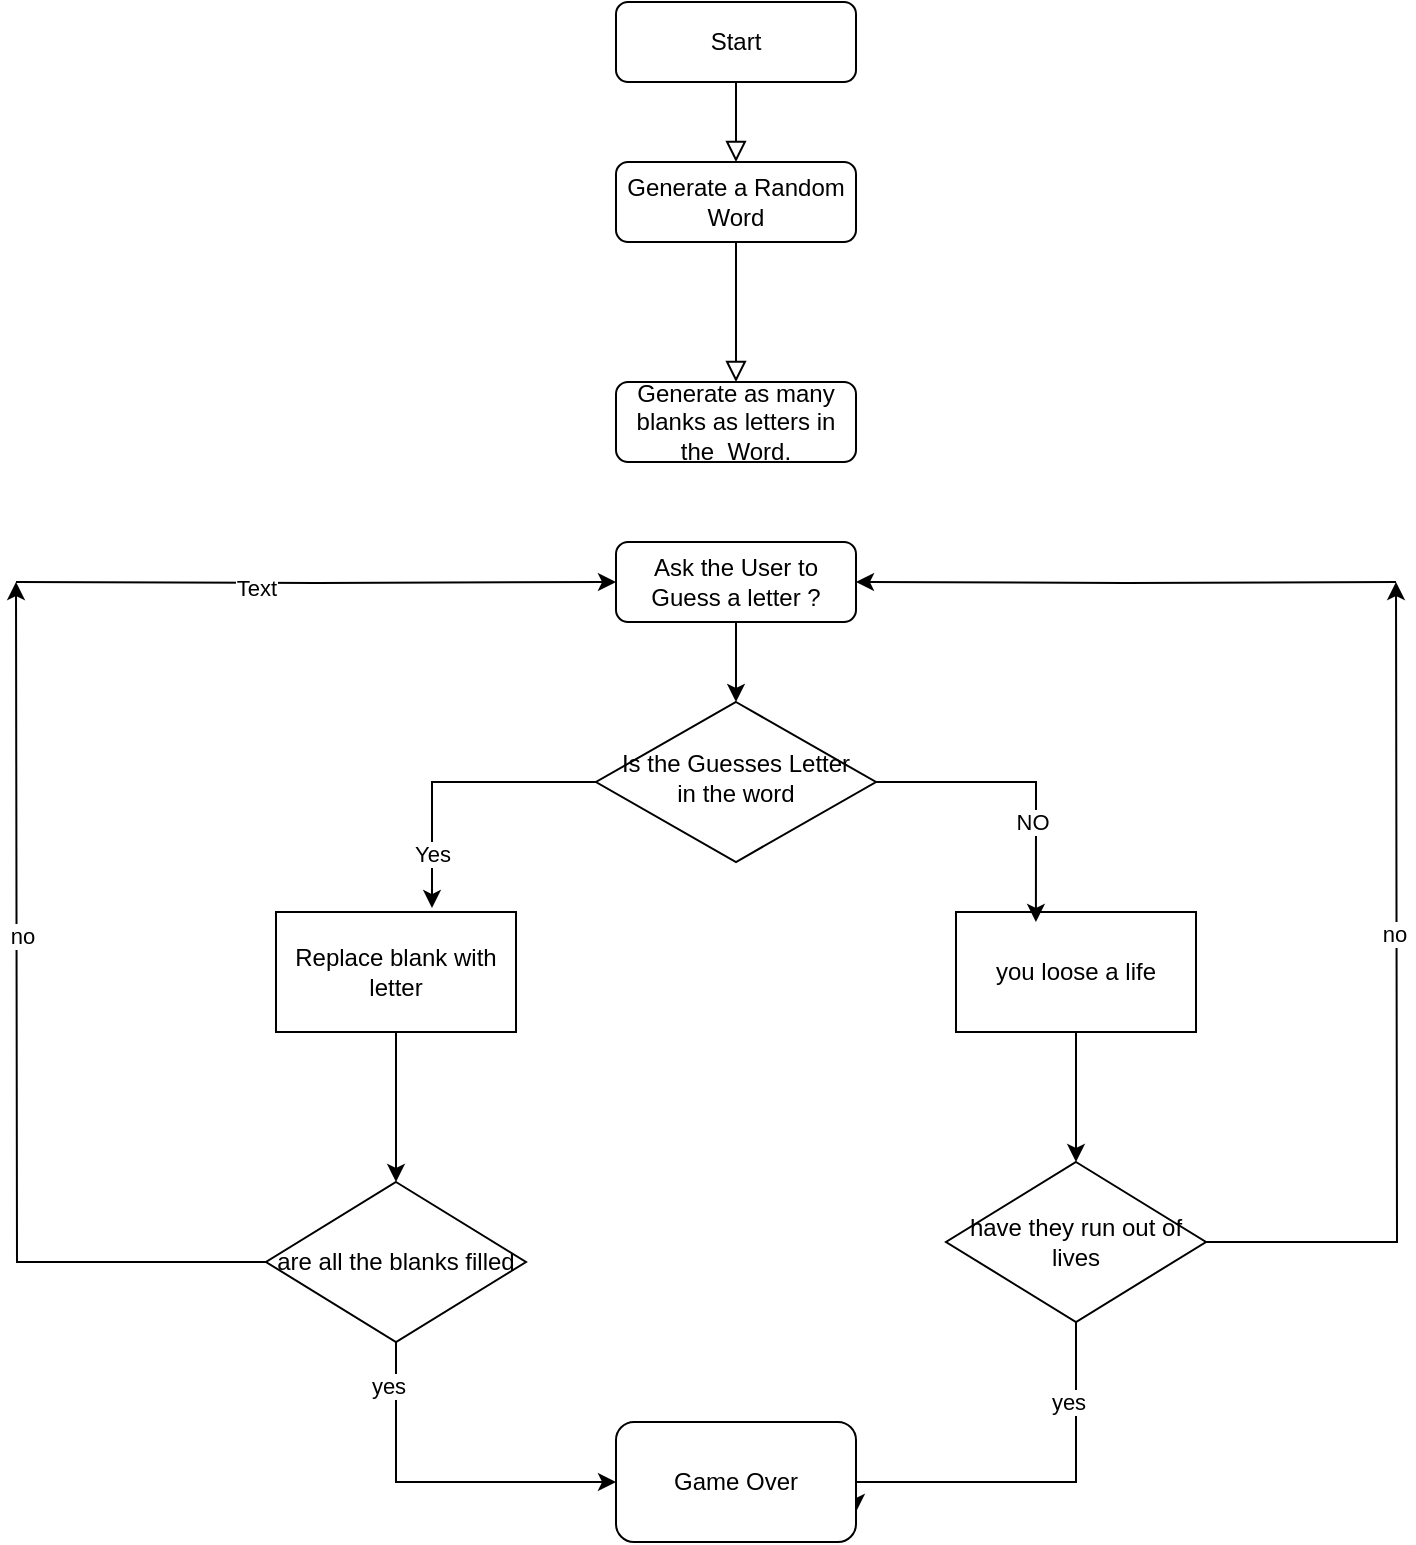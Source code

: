 <mxfile version="21.8.0" type="github">
  <diagram id="C5RBs43oDa-KdzZeNtuy" name="Page-1">
    <mxGraphModel dx="2074" dy="1110" grid="1" gridSize="10" guides="1" tooltips="1" connect="1" arrows="1" fold="1" page="1" pageScale="1" pageWidth="827" pageHeight="1169" math="0" shadow="0">
      <root>
        <mxCell id="WIyWlLk6GJQsqaUBKTNV-0" />
        <mxCell id="WIyWlLk6GJQsqaUBKTNV-1" parent="WIyWlLk6GJQsqaUBKTNV-0" />
        <mxCell id="WIyWlLk6GJQsqaUBKTNV-3" value="Start" style="rounded=1;whiteSpace=wrap;html=1;fontSize=12;glass=0;strokeWidth=1;shadow=0;" parent="WIyWlLk6GJQsqaUBKTNV-1" vertex="1">
          <mxGeometry x="370" y="70" width="120" height="40" as="geometry" />
        </mxCell>
        <mxCell id="WIyWlLk6GJQsqaUBKTNV-10" value="Is the Guesses Letter &lt;br&gt;in the word" style="rhombus;whiteSpace=wrap;html=1;shadow=0;fontFamily=Helvetica;fontSize=12;align=center;strokeWidth=1;spacing=6;spacingTop=-4;" parent="WIyWlLk6GJQsqaUBKTNV-1" vertex="1">
          <mxGeometry x="360" y="420" width="140" height="80" as="geometry" />
        </mxCell>
        <mxCell id="Zx8JOjYVk4zBHH_2p9Wo-4" value="" style="edgeStyle=orthogonalEdgeStyle;rounded=0;orthogonalLoop=1;jettySize=auto;html=1;" edge="1" parent="WIyWlLk6GJQsqaUBKTNV-1" source="WIyWlLk6GJQsqaUBKTNV-11" target="WIyWlLk6GJQsqaUBKTNV-10">
          <mxGeometry relative="1" as="geometry" />
        </mxCell>
        <mxCell id="Zx8JOjYVk4zBHH_2p9Wo-22" style="edgeStyle=orthogonalEdgeStyle;rounded=0;orthogonalLoop=1;jettySize=auto;html=1;exitX=0;exitY=0.5;exitDx=0;exitDy=0;entryX=0;entryY=0.5;entryDx=0;entryDy=0;" edge="1" parent="WIyWlLk6GJQsqaUBKTNV-1" target="WIyWlLk6GJQsqaUBKTNV-11">
          <mxGeometry relative="1" as="geometry">
            <mxPoint x="70" y="360" as="sourcePoint" />
          </mxGeometry>
        </mxCell>
        <mxCell id="Zx8JOjYVk4zBHH_2p9Wo-23" value="Text" style="edgeLabel;html=1;align=center;verticalAlign=middle;resizable=0;points=[];" vertex="1" connectable="0" parent="Zx8JOjYVk4zBHH_2p9Wo-22">
          <mxGeometry x="-0.201" y="-2" relative="1" as="geometry">
            <mxPoint as="offset" />
          </mxGeometry>
        </mxCell>
        <mxCell id="Zx8JOjYVk4zBHH_2p9Wo-25" style="edgeStyle=orthogonalEdgeStyle;rounded=0;orthogonalLoop=1;jettySize=auto;html=1;exitX=1;exitY=0.5;exitDx=0;exitDy=0;entryX=1;entryY=0.5;entryDx=0;entryDy=0;" edge="1" parent="WIyWlLk6GJQsqaUBKTNV-1" target="WIyWlLk6GJQsqaUBKTNV-11">
          <mxGeometry relative="1" as="geometry">
            <mxPoint x="760" y="360" as="sourcePoint" />
          </mxGeometry>
        </mxCell>
        <mxCell id="WIyWlLk6GJQsqaUBKTNV-11" value="Ask the User to Guess a letter ?" style="rounded=1;whiteSpace=wrap;html=1;fontSize=12;glass=0;strokeWidth=1;shadow=0;" parent="WIyWlLk6GJQsqaUBKTNV-1" vertex="1">
          <mxGeometry x="370" y="340" width="120" height="40" as="geometry" />
        </mxCell>
        <mxCell id="Zx8JOjYVk4zBHH_2p9Wo-1" value="" style="rounded=0;html=1;jettySize=auto;orthogonalLoop=1;fontSize=11;endArrow=block;endFill=0;endSize=8;strokeWidth=1;shadow=0;labelBackgroundColor=none;edgeStyle=orthogonalEdgeStyle;" edge="1" parent="WIyWlLk6GJQsqaUBKTNV-1" source="WIyWlLk6GJQsqaUBKTNV-3" target="Zx8JOjYVk4zBHH_2p9Wo-0">
          <mxGeometry relative="1" as="geometry">
            <mxPoint x="220" y="120" as="sourcePoint" />
            <mxPoint x="230" y="290" as="targetPoint" />
          </mxGeometry>
        </mxCell>
        <mxCell id="Zx8JOjYVk4zBHH_2p9Wo-0" value="Generate a Random Word" style="rounded=1;whiteSpace=wrap;html=1;fontSize=12;glass=0;strokeWidth=1;shadow=0;" vertex="1" parent="WIyWlLk6GJQsqaUBKTNV-1">
          <mxGeometry x="370" y="150" width="120" height="40" as="geometry" />
        </mxCell>
        <mxCell id="Zx8JOjYVk4zBHH_2p9Wo-3" value="" style="rounded=0;html=1;jettySize=auto;orthogonalLoop=1;fontSize=11;endArrow=block;endFill=0;endSize=8;strokeWidth=1;shadow=0;labelBackgroundColor=none;edgeStyle=orthogonalEdgeStyle;" edge="1" parent="WIyWlLk6GJQsqaUBKTNV-1" source="Zx8JOjYVk4zBHH_2p9Wo-0" target="Zx8JOjYVk4zBHH_2p9Wo-2">
          <mxGeometry relative="1" as="geometry">
            <mxPoint x="220" y="200" as="sourcePoint" />
            <mxPoint x="220" y="270" as="targetPoint" />
          </mxGeometry>
        </mxCell>
        <mxCell id="Zx8JOjYVk4zBHH_2p9Wo-2" value="Generate as many blanks as letters in the&amp;nbsp; Word." style="rounded=1;whiteSpace=wrap;html=1;fontSize=12;glass=0;strokeWidth=1;shadow=0;" vertex="1" parent="WIyWlLk6GJQsqaUBKTNV-1">
          <mxGeometry x="370" y="260" width="120" height="40" as="geometry" />
        </mxCell>
        <mxCell id="Zx8JOjYVk4zBHH_2p9Wo-13" style="edgeStyle=orthogonalEdgeStyle;rounded=0;orthogonalLoop=1;jettySize=auto;html=1;" edge="1" parent="WIyWlLk6GJQsqaUBKTNV-1" source="Zx8JOjYVk4zBHH_2p9Wo-5" target="Zx8JOjYVk4zBHH_2p9Wo-12">
          <mxGeometry relative="1" as="geometry" />
        </mxCell>
        <mxCell id="Zx8JOjYVk4zBHH_2p9Wo-5" value="you loose a life" style="rounded=0;whiteSpace=wrap;html=1;" vertex="1" parent="WIyWlLk6GJQsqaUBKTNV-1">
          <mxGeometry x="540" y="525" width="120" height="60" as="geometry" />
        </mxCell>
        <mxCell id="Zx8JOjYVk4zBHH_2p9Wo-15" style="edgeStyle=orthogonalEdgeStyle;rounded=0;orthogonalLoop=1;jettySize=auto;html=1;exitX=0.5;exitY=1;exitDx=0;exitDy=0;" edge="1" parent="WIyWlLk6GJQsqaUBKTNV-1" source="Zx8JOjYVk4zBHH_2p9Wo-6" target="Zx8JOjYVk4zBHH_2p9Wo-14">
          <mxGeometry relative="1" as="geometry" />
        </mxCell>
        <mxCell id="Zx8JOjYVk4zBHH_2p9Wo-6" value="Replace blank with letter" style="rounded=0;whiteSpace=wrap;html=1;" vertex="1" parent="WIyWlLk6GJQsqaUBKTNV-1">
          <mxGeometry x="200" y="525" width="120" height="60" as="geometry" />
        </mxCell>
        <mxCell id="Zx8JOjYVk4zBHH_2p9Wo-7" style="edgeStyle=orthogonalEdgeStyle;rounded=0;orthogonalLoop=1;jettySize=auto;html=1;entryX=0.333;entryY=0.083;entryDx=0;entryDy=0;entryPerimeter=0;" edge="1" parent="WIyWlLk6GJQsqaUBKTNV-1" source="WIyWlLk6GJQsqaUBKTNV-10" target="Zx8JOjYVk4zBHH_2p9Wo-5">
          <mxGeometry relative="1" as="geometry" />
        </mxCell>
        <mxCell id="Zx8JOjYVk4zBHH_2p9Wo-9" value="NO" style="edgeLabel;html=1;align=center;verticalAlign=middle;resizable=0;points=[];" vertex="1" connectable="0" parent="Zx8JOjYVk4zBHH_2p9Wo-7">
          <mxGeometry x="0.334" y="-2" relative="1" as="geometry">
            <mxPoint as="offset" />
          </mxGeometry>
        </mxCell>
        <mxCell id="Zx8JOjYVk4zBHH_2p9Wo-8" style="edgeStyle=orthogonalEdgeStyle;rounded=0;orthogonalLoop=1;jettySize=auto;html=1;entryX=0.65;entryY=-0.033;entryDx=0;entryDy=0;entryPerimeter=0;" edge="1" parent="WIyWlLk6GJQsqaUBKTNV-1" source="WIyWlLk6GJQsqaUBKTNV-10" target="Zx8JOjYVk4zBHH_2p9Wo-6">
          <mxGeometry relative="1" as="geometry" />
        </mxCell>
        <mxCell id="Zx8JOjYVk4zBHH_2p9Wo-10" value="Yes" style="edgeLabel;html=1;align=center;verticalAlign=middle;resizable=0;points=[];" vertex="1" connectable="0" parent="Zx8JOjYVk4zBHH_2p9Wo-8">
          <mxGeometry x="0.622" relative="1" as="geometry">
            <mxPoint as="offset" />
          </mxGeometry>
        </mxCell>
        <mxCell id="Zx8JOjYVk4zBHH_2p9Wo-17" style="edgeStyle=orthogonalEdgeStyle;rounded=0;orthogonalLoop=1;jettySize=auto;html=1;exitX=0.5;exitY=1;exitDx=0;exitDy=0;entryX=1;entryY=0.75;entryDx=0;entryDy=0;" edge="1" parent="WIyWlLk6GJQsqaUBKTNV-1" source="Zx8JOjYVk4zBHH_2p9Wo-12" target="Zx8JOjYVk4zBHH_2p9Wo-16">
          <mxGeometry relative="1" as="geometry">
            <Array as="points">
              <mxPoint x="600" y="810" />
              <mxPoint x="490" y="810" />
            </Array>
          </mxGeometry>
        </mxCell>
        <mxCell id="Zx8JOjYVk4zBHH_2p9Wo-18" value="yes" style="edgeLabel;html=1;align=center;verticalAlign=middle;resizable=0;points=[];" vertex="1" connectable="0" parent="Zx8JOjYVk4zBHH_2p9Wo-17">
          <mxGeometry x="-0.609" y="-4" relative="1" as="geometry">
            <mxPoint as="offset" />
          </mxGeometry>
        </mxCell>
        <mxCell id="Zx8JOjYVk4zBHH_2p9Wo-24" style="edgeStyle=orthogonalEdgeStyle;rounded=0;orthogonalLoop=1;jettySize=auto;html=1;exitX=1;exitY=0.5;exitDx=0;exitDy=0;" edge="1" parent="WIyWlLk6GJQsqaUBKTNV-1" source="Zx8JOjYVk4zBHH_2p9Wo-12">
          <mxGeometry relative="1" as="geometry">
            <mxPoint x="760" y="360" as="targetPoint" />
          </mxGeometry>
        </mxCell>
        <mxCell id="Zx8JOjYVk4zBHH_2p9Wo-26" value="no" style="edgeLabel;html=1;align=center;verticalAlign=middle;resizable=0;points=[];" vertex="1" connectable="0" parent="Zx8JOjYVk4zBHH_2p9Wo-24">
          <mxGeometry x="0.173" y="2" relative="1" as="geometry">
            <mxPoint as="offset" />
          </mxGeometry>
        </mxCell>
        <mxCell id="Zx8JOjYVk4zBHH_2p9Wo-12" value="have they run out of lives" style="rhombus;whiteSpace=wrap;html=1;" vertex="1" parent="WIyWlLk6GJQsqaUBKTNV-1">
          <mxGeometry x="535" y="650" width="130" height="80" as="geometry" />
        </mxCell>
        <mxCell id="Zx8JOjYVk4zBHH_2p9Wo-20" style="edgeStyle=orthogonalEdgeStyle;rounded=0;orthogonalLoop=1;jettySize=auto;html=1;exitX=0.5;exitY=1;exitDx=0;exitDy=0;entryX=0;entryY=0.5;entryDx=0;entryDy=0;" edge="1" parent="WIyWlLk6GJQsqaUBKTNV-1" source="Zx8JOjYVk4zBHH_2p9Wo-14" target="Zx8JOjYVk4zBHH_2p9Wo-16">
          <mxGeometry relative="1" as="geometry">
            <mxPoint x="310" y="850" as="targetPoint" />
          </mxGeometry>
        </mxCell>
        <mxCell id="Zx8JOjYVk4zBHH_2p9Wo-28" value="yes" style="edgeLabel;html=1;align=center;verticalAlign=middle;resizable=0;points=[];" vertex="1" connectable="0" parent="Zx8JOjYVk4zBHH_2p9Wo-20">
          <mxGeometry x="-0.756" y="-4" relative="1" as="geometry">
            <mxPoint as="offset" />
          </mxGeometry>
        </mxCell>
        <mxCell id="Zx8JOjYVk4zBHH_2p9Wo-21" style="edgeStyle=orthogonalEdgeStyle;rounded=0;orthogonalLoop=1;jettySize=auto;html=1;" edge="1" parent="WIyWlLk6GJQsqaUBKTNV-1" source="Zx8JOjYVk4zBHH_2p9Wo-14">
          <mxGeometry relative="1" as="geometry">
            <mxPoint x="70" y="360" as="targetPoint" />
          </mxGeometry>
        </mxCell>
        <mxCell id="Zx8JOjYVk4zBHH_2p9Wo-27" value="no" style="edgeLabel;html=1;align=center;verticalAlign=middle;resizable=0;points=[];" vertex="1" connectable="0" parent="Zx8JOjYVk4zBHH_2p9Wo-21">
          <mxGeometry x="0.242" y="-2" relative="1" as="geometry">
            <mxPoint y="1" as="offset" />
          </mxGeometry>
        </mxCell>
        <mxCell id="Zx8JOjYVk4zBHH_2p9Wo-14" value="are all the blanks filled" style="rhombus;whiteSpace=wrap;html=1;" vertex="1" parent="WIyWlLk6GJQsqaUBKTNV-1">
          <mxGeometry x="195" y="660" width="130" height="80" as="geometry" />
        </mxCell>
        <mxCell id="Zx8JOjYVk4zBHH_2p9Wo-16" value="Game Over" style="rounded=1;whiteSpace=wrap;html=1;" vertex="1" parent="WIyWlLk6GJQsqaUBKTNV-1">
          <mxGeometry x="370" y="780" width="120" height="60" as="geometry" />
        </mxCell>
      </root>
    </mxGraphModel>
  </diagram>
</mxfile>
